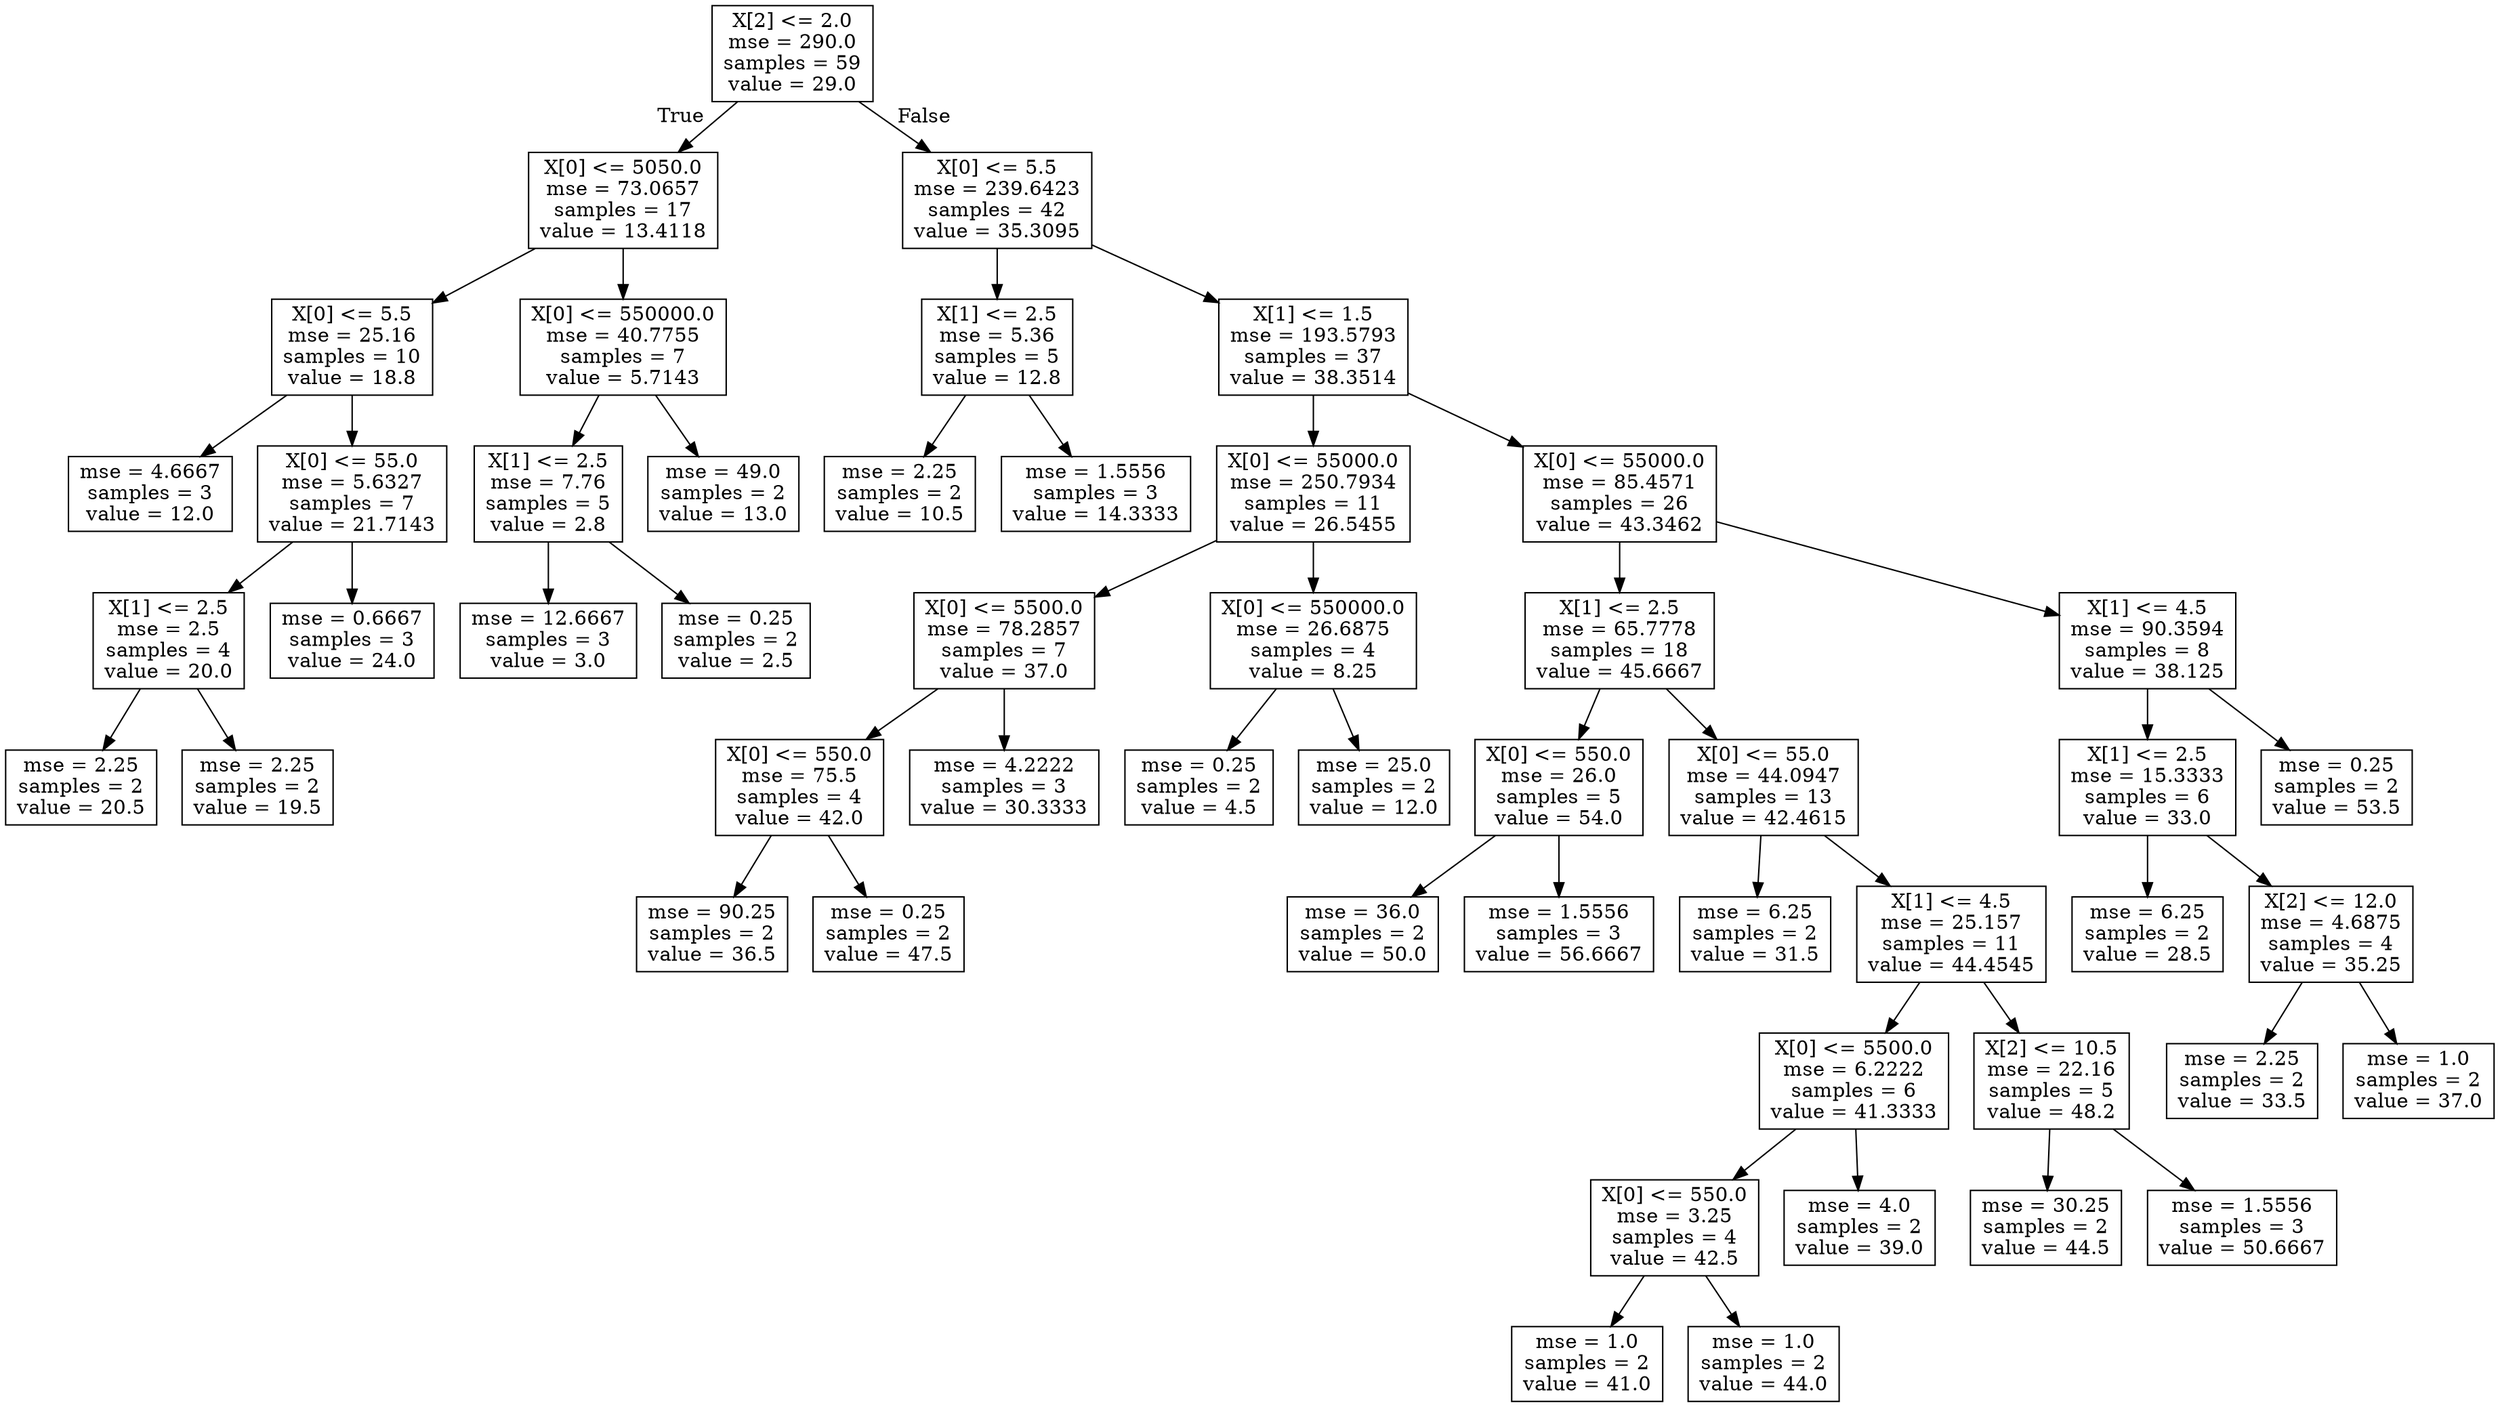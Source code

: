 digraph Tree {
node [shape=box] ;
0 [label="X[2] <= 2.0\nmse = 290.0\nsamples = 59\nvalue = 29.0"] ;
1 [label="X[0] <= 5050.0\nmse = 73.0657\nsamples = 17\nvalue = 13.4118"] ;
0 -> 1 [labeldistance=2.5, labelangle=45, headlabel="True"] ;
2 [label="X[0] <= 5.5\nmse = 25.16\nsamples = 10\nvalue = 18.8"] ;
1 -> 2 ;
3 [label="mse = 4.6667\nsamples = 3\nvalue = 12.0"] ;
2 -> 3 ;
4 [label="X[0] <= 55.0\nmse = 5.6327\nsamples = 7\nvalue = 21.7143"] ;
2 -> 4 ;
5 [label="X[1] <= 2.5\nmse = 2.5\nsamples = 4\nvalue = 20.0"] ;
4 -> 5 ;
6 [label="mse = 2.25\nsamples = 2\nvalue = 20.5"] ;
5 -> 6 ;
7 [label="mse = 2.25\nsamples = 2\nvalue = 19.5"] ;
5 -> 7 ;
8 [label="mse = 0.6667\nsamples = 3\nvalue = 24.0"] ;
4 -> 8 ;
9 [label="X[0] <= 550000.0\nmse = 40.7755\nsamples = 7\nvalue = 5.7143"] ;
1 -> 9 ;
10 [label="X[1] <= 2.5\nmse = 7.76\nsamples = 5\nvalue = 2.8"] ;
9 -> 10 ;
11 [label="mse = 12.6667\nsamples = 3\nvalue = 3.0"] ;
10 -> 11 ;
12 [label="mse = 0.25\nsamples = 2\nvalue = 2.5"] ;
10 -> 12 ;
13 [label="mse = 49.0\nsamples = 2\nvalue = 13.0"] ;
9 -> 13 ;
14 [label="X[0] <= 5.5\nmse = 239.6423\nsamples = 42\nvalue = 35.3095"] ;
0 -> 14 [labeldistance=2.5, labelangle=-45, headlabel="False"] ;
15 [label="X[1] <= 2.5\nmse = 5.36\nsamples = 5\nvalue = 12.8"] ;
14 -> 15 ;
16 [label="mse = 2.25\nsamples = 2\nvalue = 10.5"] ;
15 -> 16 ;
17 [label="mse = 1.5556\nsamples = 3\nvalue = 14.3333"] ;
15 -> 17 ;
18 [label="X[1] <= 1.5\nmse = 193.5793\nsamples = 37\nvalue = 38.3514"] ;
14 -> 18 ;
19 [label="X[0] <= 55000.0\nmse = 250.7934\nsamples = 11\nvalue = 26.5455"] ;
18 -> 19 ;
20 [label="X[0] <= 5500.0\nmse = 78.2857\nsamples = 7\nvalue = 37.0"] ;
19 -> 20 ;
21 [label="X[0] <= 550.0\nmse = 75.5\nsamples = 4\nvalue = 42.0"] ;
20 -> 21 ;
22 [label="mse = 90.25\nsamples = 2\nvalue = 36.5"] ;
21 -> 22 ;
23 [label="mse = 0.25\nsamples = 2\nvalue = 47.5"] ;
21 -> 23 ;
24 [label="mse = 4.2222\nsamples = 3\nvalue = 30.3333"] ;
20 -> 24 ;
25 [label="X[0] <= 550000.0\nmse = 26.6875\nsamples = 4\nvalue = 8.25"] ;
19 -> 25 ;
26 [label="mse = 0.25\nsamples = 2\nvalue = 4.5"] ;
25 -> 26 ;
27 [label="mse = 25.0\nsamples = 2\nvalue = 12.0"] ;
25 -> 27 ;
28 [label="X[0] <= 55000.0\nmse = 85.4571\nsamples = 26\nvalue = 43.3462"] ;
18 -> 28 ;
29 [label="X[1] <= 2.5\nmse = 65.7778\nsamples = 18\nvalue = 45.6667"] ;
28 -> 29 ;
30 [label="X[0] <= 550.0\nmse = 26.0\nsamples = 5\nvalue = 54.0"] ;
29 -> 30 ;
31 [label="mse = 36.0\nsamples = 2\nvalue = 50.0"] ;
30 -> 31 ;
32 [label="mse = 1.5556\nsamples = 3\nvalue = 56.6667"] ;
30 -> 32 ;
33 [label="X[0] <= 55.0\nmse = 44.0947\nsamples = 13\nvalue = 42.4615"] ;
29 -> 33 ;
34 [label="mse = 6.25\nsamples = 2\nvalue = 31.5"] ;
33 -> 34 ;
35 [label="X[1] <= 4.5\nmse = 25.157\nsamples = 11\nvalue = 44.4545"] ;
33 -> 35 ;
36 [label="X[0] <= 5500.0\nmse = 6.2222\nsamples = 6\nvalue = 41.3333"] ;
35 -> 36 ;
37 [label="X[0] <= 550.0\nmse = 3.25\nsamples = 4\nvalue = 42.5"] ;
36 -> 37 ;
38 [label="mse = 1.0\nsamples = 2\nvalue = 41.0"] ;
37 -> 38 ;
39 [label="mse = 1.0\nsamples = 2\nvalue = 44.0"] ;
37 -> 39 ;
40 [label="mse = 4.0\nsamples = 2\nvalue = 39.0"] ;
36 -> 40 ;
41 [label="X[2] <= 10.5\nmse = 22.16\nsamples = 5\nvalue = 48.2"] ;
35 -> 41 ;
42 [label="mse = 30.25\nsamples = 2\nvalue = 44.5"] ;
41 -> 42 ;
43 [label="mse = 1.5556\nsamples = 3\nvalue = 50.6667"] ;
41 -> 43 ;
44 [label="X[1] <= 4.5\nmse = 90.3594\nsamples = 8\nvalue = 38.125"] ;
28 -> 44 ;
45 [label="X[1] <= 2.5\nmse = 15.3333\nsamples = 6\nvalue = 33.0"] ;
44 -> 45 ;
46 [label="mse = 6.25\nsamples = 2\nvalue = 28.5"] ;
45 -> 46 ;
47 [label="X[2] <= 12.0\nmse = 4.6875\nsamples = 4\nvalue = 35.25"] ;
45 -> 47 ;
48 [label="mse = 2.25\nsamples = 2\nvalue = 33.5"] ;
47 -> 48 ;
49 [label="mse = 1.0\nsamples = 2\nvalue = 37.0"] ;
47 -> 49 ;
50 [label="mse = 0.25\nsamples = 2\nvalue = 53.5"] ;
44 -> 50 ;
}
